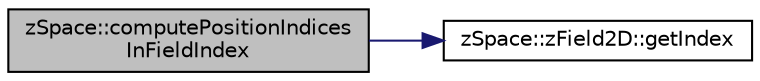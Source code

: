 digraph "zSpace::computePositionIndicesInFieldIndex"
{
 // LATEX_PDF_SIZE
  edge [fontname="Helvetica",fontsize="10",labelfontname="Helvetica",labelfontsize="10"];
  node [fontname="Helvetica",fontsize="10",shape=record];
  rankdir="LR";
  Node62 [label="zSpace::computePositionIndices\lInFieldIndex",height=0.2,width=0.4,color="black", fillcolor="grey75", style="filled", fontcolor="black",tooltip="This method computes the field index of each input position and stores the indicies in a container pe..."];
  Node62 -> Node63 [color="midnightblue",fontsize="10",style="solid",fontname="Helvetica"];
  Node63 [label="zSpace::zField2D::getIndex",height=0.2,width=0.4,color="black", fillcolor="white", style="filled",URL="$classz_space_1_1z_field2_d.html#a195cbd398fa8e657b7ea599f34fa7ede",tooltip="This method gets the index of the field for the input X and Y indicies."];
}
